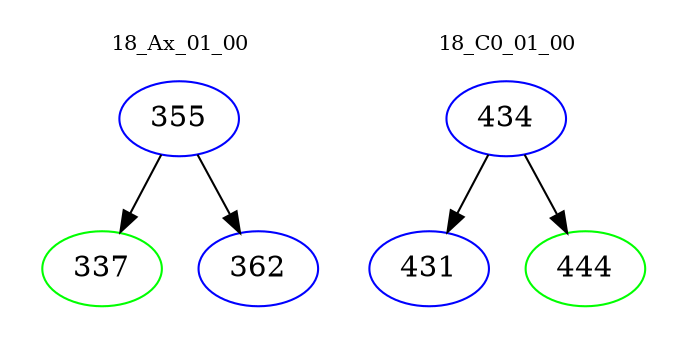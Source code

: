 digraph{
subgraph cluster_0 {
color = white
label = "18_Ax_01_00";
fontsize=10;
T0_355 [label="355", color="blue"]
T0_355 -> T0_337 [color="black"]
T0_337 [label="337", color="green"]
T0_355 -> T0_362 [color="black"]
T0_362 [label="362", color="blue"]
}
subgraph cluster_1 {
color = white
label = "18_C0_01_00";
fontsize=10;
T1_434 [label="434", color="blue"]
T1_434 -> T1_431 [color="black"]
T1_431 [label="431", color="blue"]
T1_434 -> T1_444 [color="black"]
T1_444 [label="444", color="green"]
}
}
